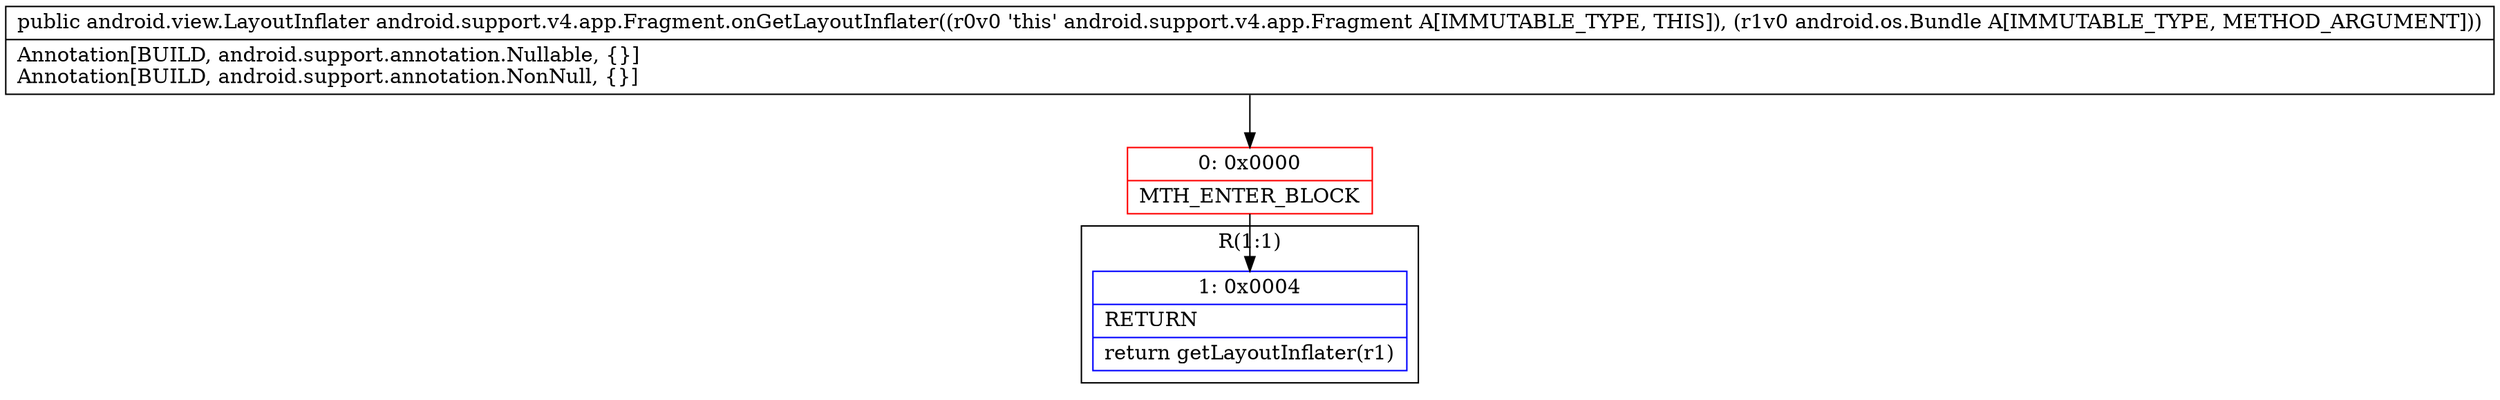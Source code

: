 digraph "CFG forandroid.support.v4.app.Fragment.onGetLayoutInflater(Landroid\/os\/Bundle;)Landroid\/view\/LayoutInflater;" {
subgraph cluster_Region_580953601 {
label = "R(1:1)";
node [shape=record,color=blue];
Node_1 [shape=record,label="{1\:\ 0x0004|RETURN\l|return getLayoutInflater(r1)\l}"];
}
Node_0 [shape=record,color=red,label="{0\:\ 0x0000|MTH_ENTER_BLOCK\l}"];
MethodNode[shape=record,label="{public android.view.LayoutInflater android.support.v4.app.Fragment.onGetLayoutInflater((r0v0 'this' android.support.v4.app.Fragment A[IMMUTABLE_TYPE, THIS]), (r1v0 android.os.Bundle A[IMMUTABLE_TYPE, METHOD_ARGUMENT]))  | Annotation[BUILD, android.support.annotation.Nullable, \{\}]\lAnnotation[BUILD, android.support.annotation.NonNull, \{\}]\l}"];
MethodNode -> Node_0;
Node_0 -> Node_1;
}

